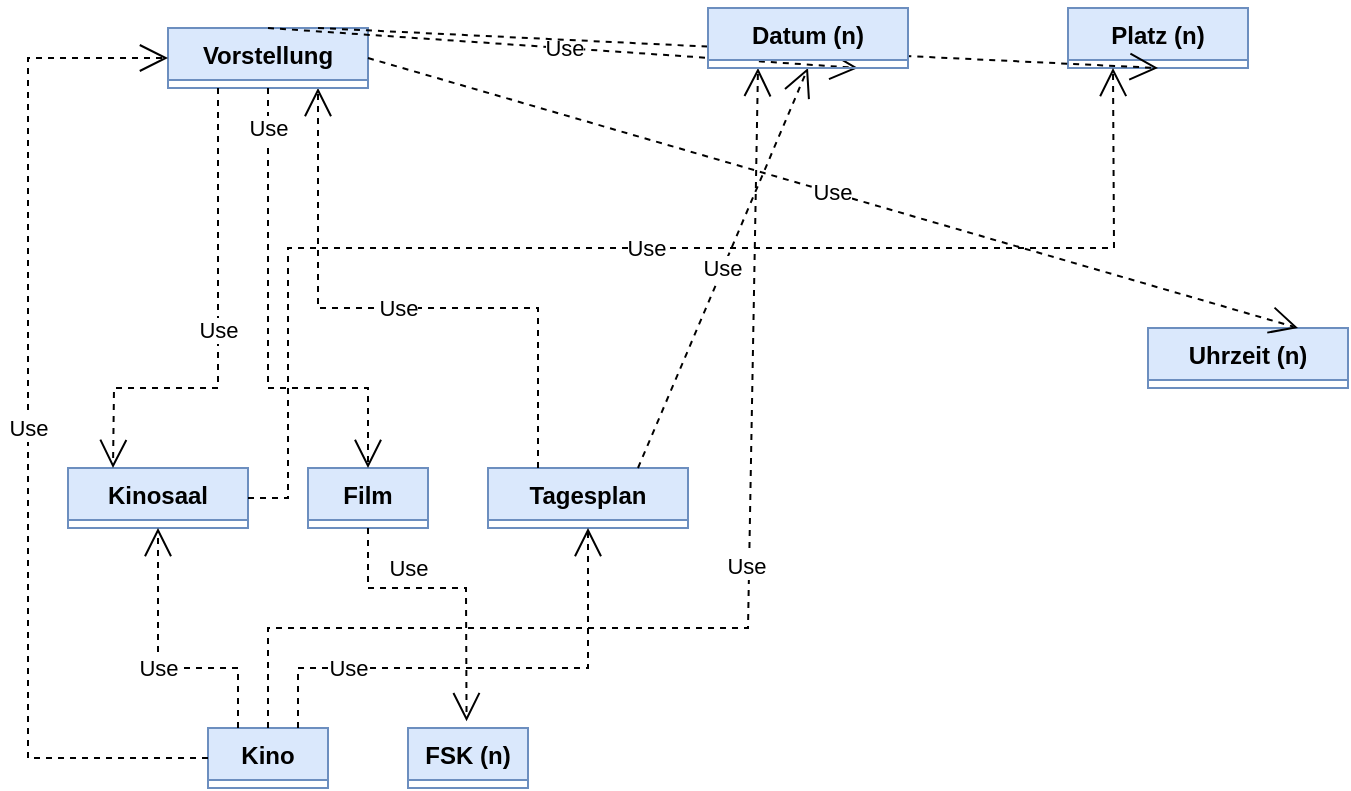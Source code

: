 <mxfile version="24.4.0" type="github">
  <diagram id="C5RBs43oDa-KdzZeNtuy" name="Page-1">
    <mxGraphModel dx="795" dy="505" grid="1" gridSize="10" guides="1" tooltips="1" connect="1" arrows="1" fold="1" page="1" pageScale="1" pageWidth="827" pageHeight="1169" math="0" shadow="0">
      <root>
        <mxCell id="WIyWlLk6GJQsqaUBKTNV-0" />
        <mxCell id="WIyWlLk6GJQsqaUBKTNV-1" parent="WIyWlLk6GJQsqaUBKTNV-0" />
        <mxCell id="4iuh3zrAZqDO1K-IALBD-0" value="Film" style="swimlane;fontStyle=1;align=center;verticalAlign=top;childLayout=stackLayout;horizontal=1;startSize=26;horizontalStack=0;resizeParent=1;resizeParentMax=0;resizeLast=0;collapsible=1;marginBottom=0;whiteSpace=wrap;html=1;fillColor=#dae8fc;strokeColor=#6c8ebf;" vertex="1" collapsed="1" parent="WIyWlLk6GJQsqaUBKTNV-1">
          <mxGeometry x="230" y="320" width="60" height="30" as="geometry">
            <mxRectangle x="345" y="680" width="190" height="210" as="alternateBounds" />
          </mxGeometry>
        </mxCell>
        <mxCell id="4iuh3zrAZqDO1K-IALBD-1" value="- _title: String&lt;div&gt;- _laenge: int&lt;/div&gt;&lt;div&gt;- _fsk: FSK&lt;/div&gt;&lt;div&gt;- _ueberlaenge: boolean&lt;/div&gt;" style="text;strokeColor=none;fillColor=none;align=left;verticalAlign=top;spacingLeft=4;spacingRight=4;overflow=hidden;rotatable=0;points=[[0,0.5],[1,0.5]];portConstraint=eastwest;whiteSpace=wrap;html=1;" vertex="1" parent="4iuh3zrAZqDO1K-IALBD-0">
          <mxGeometry y="26" width="190" height="74" as="geometry" />
        </mxCell>
        <mxCell id="4iuh3zrAZqDO1K-IALBD-2" value="" style="line;strokeWidth=1;fillColor=none;align=left;verticalAlign=middle;spacingTop=-1;spacingLeft=3;spacingRight=3;rotatable=0;labelPosition=right;points=[];portConstraint=eastwest;strokeColor=inherit;" vertex="1" parent="4iuh3zrAZqDO1K-IALBD-0">
          <mxGeometry y="100" width="190" height="8" as="geometry" />
        </mxCell>
        <mxCell id="4iuh3zrAZqDO1K-IALBD-3" value="+ Film(String, String)&lt;div&gt;+ getTitle(): String&lt;/div&gt;&lt;div&gt;+ getLaenge(): int&lt;/div&gt;&lt;div&gt;+ getFSK(): int&lt;/div&gt;&lt;div&gt;+ hatUeberlaenge(): boolean&lt;/div&gt;&lt;div&gt;+ getFormatiertenString(): String&lt;/div&gt;" style="text;strokeColor=none;fillColor=none;align=left;verticalAlign=top;spacingLeft=4;spacingRight=4;overflow=hidden;rotatable=0;points=[[0,0.5],[1,0.5]];portConstraint=eastwest;whiteSpace=wrap;html=1;" vertex="1" parent="4iuh3zrAZqDO1K-IALBD-0">
          <mxGeometry y="108" width="190" height="102" as="geometry" />
        </mxCell>
        <mxCell id="4iuh3zrAZqDO1K-IALBD-4" value="Kino" style="swimlane;fontStyle=1;align=center;verticalAlign=top;childLayout=stackLayout;horizontal=1;startSize=26;horizontalStack=0;resizeParent=1;resizeParentMax=0;resizeLast=0;collapsible=1;marginBottom=0;whiteSpace=wrap;html=1;fillColor=#dae8fc;strokeColor=#6c8ebf;" vertex="1" collapsed="1" parent="WIyWlLk6GJQsqaUBKTNV-1">
          <mxGeometry x="180" y="450" width="60" height="30" as="geometry">
            <mxRectangle x="100" y="310" width="200" height="160" as="alternateBounds" />
          </mxGeometry>
        </mxCell>
        <mxCell id="4iuh3zrAZqDO1K-IALBD-5" value="- _kinosaele: List&amp;lt;Kinosaal&amp;gt;&lt;div&gt;- _tagesplaene: SortedMap&amp;lt;Datum, Tagesplan&amp;gt;&lt;/div&gt;" style="text;strokeColor=none;fillColor=none;align=left;verticalAlign=top;spacingLeft=4;spacingRight=4;overflow=hidden;rotatable=0;points=[[0,0.5],[1,0.5]];portConstraint=eastwest;whiteSpace=wrap;html=1;" vertex="1" parent="4iuh3zrAZqDO1K-IALBD-4">
          <mxGeometry y="26" width="200" height="54" as="geometry" />
        </mxCell>
        <mxCell id="4iuh3zrAZqDO1K-IALBD-6" value="" style="line;strokeWidth=1;fillColor=none;align=left;verticalAlign=middle;spacingTop=-1;spacingLeft=3;spacingRight=3;rotatable=0;labelPosition=right;points=[];portConstraint=eastwest;strokeColor=inherit;" vertex="1" parent="4iuh3zrAZqDO1K-IALBD-4">
          <mxGeometry y="80" width="200" height="8" as="geometry" />
        </mxCell>
        <mxCell id="4iuh3zrAZqDO1K-IALBD-7" value="+ Kino(Kinosaal[], Vorstellung[])&lt;div&gt;+ hatKinosaal(Kinosaal): boolean&lt;/div&gt;&lt;div&gt;+ getKinosaal(): List&amp;lt;Kinosaal&amp;gt;&lt;/div&gt;&lt;div&gt;+ getTagesplan(Datum): Tagesplan&lt;/div&gt;" style="text;strokeColor=none;fillColor=none;align=left;verticalAlign=top;spacingLeft=4;spacingRight=4;overflow=hidden;rotatable=0;points=[[0,0.5],[1,0.5]];portConstraint=eastwest;whiteSpace=wrap;html=1;" vertex="1" parent="4iuh3zrAZqDO1K-IALBD-4">
          <mxGeometry y="88" width="200" height="72" as="geometry" />
        </mxCell>
        <mxCell id="4iuh3zrAZqDO1K-IALBD-18" value="Kinosaal" style="swimlane;fontStyle=1;align=center;verticalAlign=top;childLayout=stackLayout;horizontal=1;startSize=26;horizontalStack=0;resizeParent=1;resizeParentMax=0;resizeLast=0;collapsible=1;marginBottom=0;whiteSpace=wrap;html=1;fillColor=#dae8fc;strokeColor=#6c8ebf;" vertex="1" collapsed="1" parent="WIyWlLk6GJQsqaUBKTNV-1">
          <mxGeometry x="110" y="320" width="90" height="30" as="geometry">
            <mxRectangle x="30" y="30" width="210" height="190" as="alternateBounds" />
          </mxGeometry>
        </mxCell>
        <mxCell id="4iuh3zrAZqDO1K-IALBD-19" value="- _name: String&lt;div&gt;- _anzahlReihen: int&lt;/div&gt;&lt;div&gt;- _anzahlSitzplaetzeProReihe: int&lt;/div&gt;" style="text;strokeColor=none;fillColor=none;align=left;verticalAlign=top;spacingLeft=4;spacingRight=4;overflow=hidden;rotatable=0;points=[[0,0.5],[1,0.5]];portConstraint=eastwest;whiteSpace=wrap;html=1;" vertex="1" parent="4iuh3zrAZqDO1K-IALBD-18">
          <mxGeometry y="26" width="210" height="54" as="geometry" />
        </mxCell>
        <mxCell id="4iuh3zrAZqDO1K-IALBD-20" value="" style="line;strokeWidth=1;fillColor=none;align=left;verticalAlign=middle;spacingTop=-1;spacingLeft=3;spacingRight=3;rotatable=0;labelPosition=right;points=[];portConstraint=eastwest;strokeColor=inherit;" vertex="1" parent="4iuh3zrAZqDO1K-IALBD-18">
          <mxGeometry y="80" width="210" height="8" as="geometry" />
        </mxCell>
        <mxCell id="4iuh3zrAZqDO1K-IALBD-21" value="+ Kinosaal(String, int, int)&lt;br&gt;&lt;div&gt;+ getName(): String&lt;/div&gt;&lt;div&gt;+ getAnzahlReihen(): int&lt;/div&gt;&lt;div&gt;+ getAnzahlSitzplaetzeProReihe(): int&lt;/div&gt;&lt;div&gt;+ getPlaetze(): List&amp;lt;Platz&amp;gt;&lt;/div&gt;&lt;div&gt;+ hatPlatz(): boolean&lt;/div&gt;" style="text;strokeColor=none;fillColor=none;align=left;verticalAlign=top;spacingLeft=4;spacingRight=4;overflow=hidden;rotatable=0;points=[[0,0.5],[1,0.5]];portConstraint=eastwest;whiteSpace=wrap;html=1;" vertex="1" parent="4iuh3zrAZqDO1K-IALBD-18">
          <mxGeometry y="88" width="210" height="102" as="geometry" />
        </mxCell>
        <mxCell id="4iuh3zrAZqDO1K-IALBD-22" value="Platz (n)" style="swimlane;fontStyle=1;align=center;verticalAlign=top;childLayout=stackLayout;horizontal=1;startSize=26;horizontalStack=0;resizeParent=1;resizeParentMax=0;resizeLast=0;collapsible=1;marginBottom=0;whiteSpace=wrap;html=1;fillColor=#dae8fc;strokeColor=#6c8ebf;" vertex="1" collapsed="1" parent="WIyWlLk6GJQsqaUBKTNV-1">
          <mxGeometry x="610" y="90" width="90" height="30" as="geometry">
            <mxRectangle x="550" y="60" width="200" height="160" as="alternateBounds" />
          </mxGeometry>
        </mxCell>
        <mxCell id="4iuh3zrAZqDO1K-IALBD-23" value="-" style="text;strokeColor=none;fillColor=none;align=left;verticalAlign=top;spacingLeft=4;spacingRight=4;overflow=hidden;rotatable=0;points=[[0,0.5],[1,0.5]];portConstraint=eastwest;whiteSpace=wrap;html=1;" vertex="1" parent="4iuh3zrAZqDO1K-IALBD-22">
          <mxGeometry y="26" width="200" height="54" as="geometry" />
        </mxCell>
        <mxCell id="4iuh3zrAZqDO1K-IALBD-24" value="" style="line;strokeWidth=1;fillColor=none;align=left;verticalAlign=middle;spacingTop=-1;spacingLeft=3;spacingRight=3;rotatable=0;labelPosition=right;points=[];portConstraint=eastwest;strokeColor=inherit;" vertex="1" parent="4iuh3zrAZqDO1K-IALBD-22">
          <mxGeometry y="80" width="200" height="8" as="geometry" />
        </mxCell>
        <mxCell id="4iuh3zrAZqDO1K-IALBD-25" value="+" style="text;strokeColor=none;fillColor=none;align=left;verticalAlign=top;spacingLeft=4;spacingRight=4;overflow=hidden;rotatable=0;points=[[0,0.5],[1,0.5]];portConstraint=eastwest;whiteSpace=wrap;html=1;" vertex="1" parent="4iuh3zrAZqDO1K-IALBD-22">
          <mxGeometry y="88" width="200" height="72" as="geometry" />
        </mxCell>
        <mxCell id="4iuh3zrAZqDO1K-IALBD-26" value="Tagesplan" style="swimlane;fontStyle=1;align=center;verticalAlign=top;childLayout=stackLayout;horizontal=1;startSize=26;horizontalStack=0;resizeParent=1;resizeParentMax=0;resizeLast=0;collapsible=1;marginBottom=0;whiteSpace=wrap;html=1;fillColor=#dae8fc;strokeColor=#6c8ebf;" vertex="1" collapsed="1" parent="WIyWlLk6GJQsqaUBKTNV-1">
          <mxGeometry x="320" y="320" width="100" height="30" as="geometry">
            <mxRectangle x="330" y="190" width="230" height="190" as="alternateBounds" />
          </mxGeometry>
        </mxCell>
        <mxCell id="4iuh3zrAZqDO1K-IALBD-27" value="- _tag: Datum&lt;div&gt;- _vorstellungen(): List&amp;lt;Vorstellung&amp;gt;&lt;/div&gt;&lt;div&gt;- _vergleichNachAnfangszeit:&amp;nbsp;&lt;/div&gt;&lt;div&gt;&lt;span style=&quot;background-color: initial;&quot;&gt;Comparator&amp;lt;Vorstellung&amp;gt;&lt;/span&gt;&lt;/div&gt;" style="text;strokeColor=none;fillColor=none;align=left;verticalAlign=top;spacingLeft=4;spacingRight=4;overflow=hidden;rotatable=0;points=[[0,0.5],[1,0.5]];portConstraint=eastwest;whiteSpace=wrap;html=1;" vertex="1" parent="4iuh3zrAZqDO1K-IALBD-26">
          <mxGeometry y="26" width="230" height="74" as="geometry" />
        </mxCell>
        <mxCell id="4iuh3zrAZqDO1K-IALBD-28" value="" style="line;strokeWidth=1;fillColor=none;align=left;verticalAlign=middle;spacingTop=-1;spacingLeft=3;spacingRight=3;rotatable=0;labelPosition=right;points=[];portConstraint=eastwest;strokeColor=inherit;" vertex="1" parent="4iuh3zrAZqDO1K-IALBD-26">
          <mxGeometry y="100" width="230" height="8" as="geometry" />
        </mxCell>
        <mxCell id="4iuh3zrAZqDO1K-IALBD-29" value="+ Tagesplan(Datum)&lt;div&gt;+ getDatum(): Datum&lt;/div&gt;&lt;div&gt;+ fuegeVorstellungHinzu(Vorstellung): void&lt;/div&gt;&lt;div&gt;+ getVorstellungen(): List&amp;lt;Vorstellung&amp;gt;&lt;/div&gt;" style="text;strokeColor=none;fillColor=none;align=left;verticalAlign=top;spacingLeft=4;spacingRight=4;overflow=hidden;rotatable=0;points=[[0,0.5],[1,0.5]];portConstraint=eastwest;whiteSpace=wrap;html=1;" vertex="1" parent="4iuh3zrAZqDO1K-IALBD-26">
          <mxGeometry y="108" width="230" height="82" as="geometry" />
        </mxCell>
        <mxCell id="4iuh3zrAZqDO1K-IALBD-30" value="FSK (n)" style="swimlane;fontStyle=1;align=center;verticalAlign=top;childLayout=stackLayout;horizontal=1;startSize=26;horizontalStack=0;resizeParent=1;resizeParentMax=0;resizeLast=0;collapsible=1;marginBottom=0;whiteSpace=wrap;html=1;fillColor=#dae8fc;strokeColor=#6c8ebf;" vertex="1" collapsed="1" parent="WIyWlLk6GJQsqaUBKTNV-1">
          <mxGeometry x="280" y="450" width="60" height="30" as="geometry">
            <mxRectangle x="340" y="470" width="200" height="160" as="alternateBounds" />
          </mxGeometry>
        </mxCell>
        <mxCell id="4iuh3zrAZqDO1K-IALBD-31" value="-" style="text;strokeColor=none;fillColor=none;align=left;verticalAlign=top;spacingLeft=4;spacingRight=4;overflow=hidden;rotatable=0;points=[[0,0.5],[1,0.5]];portConstraint=eastwest;whiteSpace=wrap;html=1;" vertex="1" parent="4iuh3zrAZqDO1K-IALBD-30">
          <mxGeometry y="26" width="200" height="54" as="geometry" />
        </mxCell>
        <mxCell id="4iuh3zrAZqDO1K-IALBD-32" value="" style="line;strokeWidth=1;fillColor=none;align=left;verticalAlign=middle;spacingTop=-1;spacingLeft=3;spacingRight=3;rotatable=0;labelPosition=right;points=[];portConstraint=eastwest;strokeColor=inherit;" vertex="1" parent="4iuh3zrAZqDO1K-IALBD-30">
          <mxGeometry y="80" width="200" height="8" as="geometry" />
        </mxCell>
        <mxCell id="4iuh3zrAZqDO1K-IALBD-33" value="+" style="text;strokeColor=none;fillColor=none;align=left;verticalAlign=top;spacingLeft=4;spacingRight=4;overflow=hidden;rotatable=0;points=[[0,0.5],[1,0.5]];portConstraint=eastwest;whiteSpace=wrap;html=1;" vertex="1" parent="4iuh3zrAZqDO1K-IALBD-30">
          <mxGeometry y="88" width="200" height="72" as="geometry" />
        </mxCell>
        <mxCell id="4iuh3zrAZqDO1K-IALBD-34" value="Use" style="endArrow=open;endSize=12;dashed=1;html=1;rounded=0;exitX=0.5;exitY=1;exitDx=0;exitDy=0;entryX=0.488;entryY=-0.114;entryDx=0;entryDy=0;entryPerimeter=0;" edge="1" parent="WIyWlLk6GJQsqaUBKTNV-1" source="4iuh3zrAZqDO1K-IALBD-0" target="4iuh3zrAZqDO1K-IALBD-30">
          <mxGeometry x="-0.313" y="10" width="160" relative="1" as="geometry">
            <mxPoint x="260" y="690" as="sourcePoint" />
            <mxPoint x="440" y="630" as="targetPoint" />
            <Array as="points">
              <mxPoint x="260" y="380" />
              <mxPoint x="309" y="380" />
            </Array>
            <mxPoint as="offset" />
          </mxGeometry>
        </mxCell>
        <mxCell id="4iuh3zrAZqDO1K-IALBD-35" value="Use" style="endArrow=open;endSize=12;dashed=1;html=1;rounded=0;exitX=0.25;exitY=0;exitDx=0;exitDy=0;entryX=0.5;entryY=1;entryDx=0;entryDy=0;" edge="1" parent="WIyWlLk6GJQsqaUBKTNV-1" source="4iuh3zrAZqDO1K-IALBD-4" target="4iuh3zrAZqDO1K-IALBD-18">
          <mxGeometry width="160" relative="1" as="geometry">
            <mxPoint x="240" y="480" as="sourcePoint" />
            <mxPoint x="150" y="350" as="targetPoint" />
            <Array as="points">
              <mxPoint x="195" y="420" />
              <mxPoint x="155" y="420" />
            </Array>
          </mxGeometry>
        </mxCell>
        <mxCell id="4iuh3zrAZqDO1K-IALBD-36" value="Use" style="endArrow=open;endSize=12;dashed=1;html=1;rounded=0;exitX=0.75;exitY=0;exitDx=0;exitDy=0;entryX=0.5;entryY=1;entryDx=0;entryDy=0;" edge="1" parent="WIyWlLk6GJQsqaUBKTNV-1" source="4iuh3zrAZqDO1K-IALBD-4" target="4iuh3zrAZqDO1K-IALBD-26">
          <mxGeometry x="-0.551" width="160" relative="1" as="geometry">
            <mxPoint x="280" y="330" as="sourcePoint" />
            <mxPoint x="440" y="330" as="targetPoint" />
            <Array as="points">
              <mxPoint x="225" y="420" />
              <mxPoint x="370" y="420" />
            </Array>
            <mxPoint as="offset" />
          </mxGeometry>
        </mxCell>
        <mxCell id="4iuh3zrAZqDO1K-IALBD-37" value="Use" style="endArrow=open;endSize=12;dashed=1;html=1;rounded=0;exitX=0.5;exitY=0;exitDx=0;exitDy=0;entryX=0.25;entryY=1;entryDx=0;entryDy=0;" edge="1" parent="WIyWlLk6GJQsqaUBKTNV-1" source="4iuh3zrAZqDO1K-IALBD-4" target="4iuh3zrAZqDO1K-IALBD-55">
          <mxGeometry x="0.125" y="2" width="160" relative="1" as="geometry">
            <mxPoint x="320" y="330" as="sourcePoint" />
            <mxPoint x="470" y="134.0" as="targetPoint" />
            <Array as="points">
              <mxPoint x="210" y="400" />
              <mxPoint x="450" y="400" />
            </Array>
            <mxPoint as="offset" />
          </mxGeometry>
        </mxCell>
        <mxCell id="4iuh3zrAZqDO1K-IALBD-38" value="Use" style="endArrow=open;endSize=12;dashed=1;html=1;rounded=0;exitX=0.75;exitY=0;exitDx=0;exitDy=0;entryX=0.5;entryY=1;entryDx=0;entryDy=0;" edge="1" parent="WIyWlLk6GJQsqaUBKTNV-1" source="4iuh3zrAZqDO1K-IALBD-26" target="4iuh3zrAZqDO1K-IALBD-55">
          <mxGeometry width="160" relative="1" as="geometry">
            <mxPoint x="320" y="330" as="sourcePoint" />
            <mxPoint x="520" y="134.0" as="targetPoint" />
          </mxGeometry>
        </mxCell>
        <mxCell id="4iuh3zrAZqDO1K-IALBD-39" value="Use" style="endArrow=open;endSize=12;dashed=1;html=1;rounded=0;exitX=0.25;exitY=0;exitDx=0;exitDy=0;entryX=0.75;entryY=1;entryDx=0;entryDy=0;" edge="1" parent="WIyWlLk6GJQsqaUBKTNV-1" source="4iuh3zrAZqDO1K-IALBD-26" target="4iuh3zrAZqDO1K-IALBD-40">
          <mxGeometry width="160" relative="1" as="geometry">
            <mxPoint x="230" y="330" as="sourcePoint" />
            <mxPoint x="660" y="300" as="targetPoint" />
            <Array as="points">
              <mxPoint x="345" y="240" />
              <mxPoint x="235" y="240" />
            </Array>
          </mxGeometry>
        </mxCell>
        <mxCell id="4iuh3zrAZqDO1K-IALBD-40" value="Vorstellung" style="swimlane;fontStyle=1;align=center;verticalAlign=top;childLayout=stackLayout;horizontal=1;startSize=26;horizontalStack=0;resizeParent=1;resizeParentMax=0;resizeLast=0;collapsible=1;marginBottom=0;whiteSpace=wrap;html=1;fillColor=#dae8fc;strokeColor=#6c8ebf;" vertex="1" collapsed="1" parent="WIyWlLk6GJQsqaUBKTNV-1">
          <mxGeometry x="160" y="100" width="100" height="30" as="geometry">
            <mxRectangle x="570" y="340" width="240" height="440" as="alternateBounds" />
          </mxGeometry>
        </mxCell>
        <mxCell id="4iuh3zrAZqDO1K-IALBD-41" value="- _kinosaal: Kinosaal&lt;div&gt;- _film: Film&lt;/div&gt;&lt;div&gt;- _anfangszeit: Uhrzeit&lt;/div&gt;&lt;div&gt;- _endzeit: Uhrzeit&lt;/div&gt;&lt;div&gt;- _datum: Datum&lt;/div&gt;&lt;div&gt;- _preis: int&lt;/div&gt;&lt;div&gt;- _verkauft: boolean[][]&lt;/div&gt;&lt;div&gt;- _anzahlVerkauftePlaetze: int&lt;/div&gt;" style="text;strokeColor=none;fillColor=none;align=left;verticalAlign=top;spacingLeft=4;spacingRight=4;overflow=hidden;rotatable=0;points=[[0,0.5],[1,0.5]];portConstraint=eastwest;whiteSpace=wrap;html=1;" vertex="1" parent="4iuh3zrAZqDO1K-IALBD-40">
          <mxGeometry y="26" width="240" height="124" as="geometry" />
        </mxCell>
        <mxCell id="4iuh3zrAZqDO1K-IALBD-42" value="" style="line;strokeWidth=1;fillColor=none;align=left;verticalAlign=middle;spacingTop=-1;spacingLeft=3;spacingRight=3;rotatable=0;labelPosition=right;points=[];portConstraint=eastwest;strokeColor=inherit;" vertex="1" parent="4iuh3zrAZqDO1K-IALBD-40">
          <mxGeometry y="150" width="240" height="8" as="geometry" />
        </mxCell>
        <mxCell id="4iuh3zrAZqDO1K-IALBD-43" value="+ Vorstellung(Kinosaal, Film, Uhrzeit, Uhrzeit, Datum int)&lt;div&gt;+ getKinosaal(): Kinosaal&lt;div&gt;+ getFilm(): Film&lt;/div&gt;&lt;div&gt;+ getAnfangszeit(): Uhrzeit&lt;/div&gt;&lt;div&gt;+ getEndzeit(): Uhrzeit&lt;/div&gt;&lt;div&gt;+ getDatum(): Datum&lt;/div&gt;&lt;div&gt;+ getPreis(): int&lt;/div&gt;&lt;/div&gt;&lt;div&gt;+ hatPlatz(Platz): boolean&lt;/div&gt;&lt;div&gt;+ hatPlaetze(Set&amp;lt;Platz&amp;gt;): boolean&lt;/div&gt;&lt;div&gt;+ istPlatzVerkauft(): boolean&lt;/div&gt;&lt;div&gt;+ getPreisfuerPlaetze(set&amp;lt;Platz&amp;gt;): int&lt;/div&gt;&lt;div&gt;+ verkaufePlatz(Platz): void&lt;/div&gt;&lt;div&gt;+ stonierePlatz(Platz): void&lt;/div&gt;&lt;div&gt;+ getAnzahlVerkauftePlaetze(): int&lt;/div&gt;&lt;div&gt;+ verkaufePlaetze(Set&amp;lt;Platz&amp;gt;): void&lt;/div&gt;&lt;div&gt;+ stonierePlaetze(Set&amp;lt;Platz&amp;gt;): void&lt;/div&gt;&lt;div&gt;+ sindVerkaufbar(Set&amp;lt;Platz&amp;gt;): boolean&lt;/div&gt;&lt;div&gt;+ sindStonierbar(Set&amp;lt;Platz&amp;gt;): boolean&lt;/div&gt;&lt;div&gt;&lt;br&gt;&lt;/div&gt;" style="text;strokeColor=none;fillColor=none;align=left;verticalAlign=top;spacingLeft=4;spacingRight=4;overflow=hidden;rotatable=0;points=[[0,0.5],[1,0.5]];portConstraint=eastwest;whiteSpace=wrap;html=1;" vertex="1" parent="4iuh3zrAZqDO1K-IALBD-40">
          <mxGeometry y="158" width="240" height="282" as="geometry" />
        </mxCell>
        <mxCell id="4iuh3zrAZqDO1K-IALBD-44" value="Use" style="endArrow=open;endSize=12;dashed=1;html=1;rounded=0;exitX=0;exitY=0.5;exitDx=0;exitDy=0;entryX=0;entryY=0.5;entryDx=0;entryDy=0;" edge="1" parent="WIyWlLk6GJQsqaUBKTNV-1" source="4iuh3zrAZqDO1K-IALBD-4" target="4iuh3zrAZqDO1K-IALBD-40">
          <mxGeometry width="160" relative="1" as="geometry">
            <mxPoint x="104.74" y="450.51" as="sourcePoint" />
            <mxPoint x="100" y="100" as="targetPoint" />
            <Array as="points">
              <mxPoint x="90" y="465" />
              <mxPoint x="90" y="115" />
            </Array>
          </mxGeometry>
        </mxCell>
        <mxCell id="4iuh3zrAZqDO1K-IALBD-45" value="Use" style="endArrow=open;endSize=12;dashed=1;html=1;rounded=0;exitX=1;exitY=0.5;exitDx=0;exitDy=0;entryX=0.25;entryY=1;entryDx=0;entryDy=0;" edge="1" parent="WIyWlLk6GJQsqaUBKTNV-1" source="4iuh3zrAZqDO1K-IALBD-18" target="4iuh3zrAZqDO1K-IALBD-22">
          <mxGeometry width="160" relative="1" as="geometry">
            <mxPoint x="350" y="240" as="sourcePoint" />
            <mxPoint x="510" y="240" as="targetPoint" />
            <Array as="points">
              <mxPoint x="220" y="335" />
              <mxPoint x="220" y="210" />
              <mxPoint x="633" y="210" />
            </Array>
          </mxGeometry>
        </mxCell>
        <mxCell id="4iuh3zrAZqDO1K-IALBD-46" value="Use" style="endArrow=open;endSize=12;dashed=1;html=1;rounded=0;exitX=0.25;exitY=1;exitDx=0;exitDy=0;entryX=0.25;entryY=0;entryDx=0;entryDy=0;" edge="1" parent="WIyWlLk6GJQsqaUBKTNV-1" source="4iuh3zrAZqDO1K-IALBD-40" target="4iuh3zrAZqDO1K-IALBD-18">
          <mxGeometry width="160" relative="1" as="geometry">
            <mxPoint x="440" y="350" as="sourcePoint" />
            <mxPoint x="600" y="350" as="targetPoint" />
            <Array as="points">
              <mxPoint x="185" y="280" />
              <mxPoint x="133" y="280" />
            </Array>
          </mxGeometry>
        </mxCell>
        <mxCell id="4iuh3zrAZqDO1K-IALBD-47" value="Use" style="endArrow=open;endSize=12;dashed=1;html=1;rounded=0;exitX=0.5;exitY=1;exitDx=0;exitDy=0;entryX=0.5;entryY=0;entryDx=0;entryDy=0;" edge="1" parent="WIyWlLk6GJQsqaUBKTNV-1" source="4iuh3zrAZqDO1K-IALBD-40" target="4iuh3zrAZqDO1K-IALBD-0">
          <mxGeometry x="-0.833" width="160" relative="1" as="geometry">
            <mxPoint x="440" y="350" as="sourcePoint" />
            <mxPoint x="470" y="680" as="targetPoint" />
            <Array as="points">
              <mxPoint x="210" y="280" />
              <mxPoint x="260" y="280" />
            </Array>
            <mxPoint as="offset" />
          </mxGeometry>
        </mxCell>
        <mxCell id="4iuh3zrAZqDO1K-IALBD-48" value="Uhrzeit (n)" style="swimlane;fontStyle=1;align=center;verticalAlign=top;childLayout=stackLayout;horizontal=1;startSize=26;horizontalStack=0;resizeParent=1;resizeParentMax=0;resizeLast=0;collapsible=1;marginBottom=0;whiteSpace=wrap;html=1;fillColor=#dae8fc;strokeColor=#6c8ebf;" vertex="1" collapsed="1" parent="WIyWlLk6GJQsqaUBKTNV-1">
          <mxGeometry x="650" y="250" width="100" height="30" as="geometry">
            <mxRectangle x="30" y="390" width="240" height="440" as="alternateBounds" />
          </mxGeometry>
        </mxCell>
        <mxCell id="4iuh3zrAZqDO1K-IALBD-49" value="-" style="text;strokeColor=none;fillColor=none;align=left;verticalAlign=top;spacingLeft=4;spacingRight=4;overflow=hidden;rotatable=0;points=[[0,0.5],[1,0.5]];portConstraint=eastwest;whiteSpace=wrap;html=1;" vertex="1" parent="4iuh3zrAZqDO1K-IALBD-48">
          <mxGeometry y="26" width="240" height="124" as="geometry" />
        </mxCell>
        <mxCell id="4iuh3zrAZqDO1K-IALBD-50" value="" style="line;strokeWidth=1;fillColor=none;align=left;verticalAlign=middle;spacingTop=-1;spacingLeft=3;spacingRight=3;rotatable=0;labelPosition=right;points=[];portConstraint=eastwest;strokeColor=inherit;" vertex="1" parent="4iuh3zrAZqDO1K-IALBD-48">
          <mxGeometry y="150" width="240" height="8" as="geometry" />
        </mxCell>
        <mxCell id="4iuh3zrAZqDO1K-IALBD-51" value="&lt;div&gt;+&amp;nbsp;&lt;/div&gt;" style="text;strokeColor=none;fillColor=none;align=left;verticalAlign=top;spacingLeft=4;spacingRight=4;overflow=hidden;rotatable=0;points=[[0,0.5],[1,0.5]];portConstraint=eastwest;whiteSpace=wrap;html=1;" vertex="1" parent="4iuh3zrAZqDO1K-IALBD-48">
          <mxGeometry y="158" width="240" height="282" as="geometry" />
        </mxCell>
        <mxCell id="4iuh3zrAZqDO1K-IALBD-52" value="Use" style="endArrow=open;endSize=12;dashed=1;html=1;rounded=0;exitX=1;exitY=0.5;exitDx=0;exitDy=0;entryX=0.75;entryY=0;entryDx=0;entryDy=0;" edge="1" parent="WIyWlLk6GJQsqaUBKTNV-1" source="4iuh3zrAZqDO1K-IALBD-40" target="4iuh3zrAZqDO1K-IALBD-48">
          <mxGeometry width="160" relative="1" as="geometry">
            <mxPoint x="440" y="440" as="sourcePoint" />
            <mxPoint x="600" y="440" as="targetPoint" />
          </mxGeometry>
        </mxCell>
        <mxCell id="4iuh3zrAZqDO1K-IALBD-53" value="Use" style="endArrow=open;endSize=12;dashed=1;html=1;rounded=0;exitX=0.5;exitY=0;exitDx=0;exitDy=0;entryX=0.75;entryY=1;entryDx=0;entryDy=0;" edge="1" parent="WIyWlLk6GJQsqaUBKTNV-1" source="4iuh3zrAZqDO1K-IALBD-40" target="4iuh3zrAZqDO1K-IALBD-55">
          <mxGeometry width="160" relative="1" as="geometry">
            <mxPoint x="440" y="310" as="sourcePoint" />
            <mxPoint x="570" y="117" as="targetPoint" />
          </mxGeometry>
        </mxCell>
        <mxCell id="4iuh3zrAZqDO1K-IALBD-54" value="Use" style="endArrow=open;endSize=12;dashed=1;html=1;rounded=0;exitX=0.75;exitY=0;exitDx=0;exitDy=0;entryX=0.5;entryY=1;entryDx=0;entryDy=0;" edge="1" parent="WIyWlLk6GJQsqaUBKTNV-1" source="4iuh3zrAZqDO1K-IALBD-40" target="4iuh3zrAZqDO1K-IALBD-22">
          <mxGeometry width="160" relative="1" as="geometry">
            <mxPoint x="440" y="290" as="sourcePoint" />
            <mxPoint x="600" y="290" as="targetPoint" />
          </mxGeometry>
        </mxCell>
        <mxCell id="4iuh3zrAZqDO1K-IALBD-55" value="Datum (n)" style="swimlane;fontStyle=1;align=center;verticalAlign=top;childLayout=stackLayout;horizontal=1;startSize=26;horizontalStack=0;resizeParent=1;resizeParentMax=0;resizeLast=0;collapsible=1;marginBottom=0;whiteSpace=wrap;html=1;fillColor=#dae8fc;strokeColor=#6c8ebf;" vertex="1" collapsed="1" parent="WIyWlLk6GJQsqaUBKTNV-1">
          <mxGeometry x="430" y="90" width="100" height="30" as="geometry">
            <mxRectangle x="330" y="190" width="230" height="190" as="alternateBounds" />
          </mxGeometry>
        </mxCell>
        <mxCell id="4iuh3zrAZqDO1K-IALBD-56" value="- _tag: Datum&lt;div&gt;- _vorstellungen(): List&amp;lt;Vorstellung&amp;gt;&lt;/div&gt;&lt;div&gt;- _vergleichNachAnfangszeit:&amp;nbsp;&lt;/div&gt;&lt;div&gt;&lt;span style=&quot;background-color: initial;&quot;&gt;Comparator&amp;lt;Vorstellung&amp;gt;&lt;/span&gt;&lt;/div&gt;" style="text;strokeColor=none;fillColor=none;align=left;verticalAlign=top;spacingLeft=4;spacingRight=4;overflow=hidden;rotatable=0;points=[[0,0.5],[1,0.5]];portConstraint=eastwest;whiteSpace=wrap;html=1;" vertex="1" parent="4iuh3zrAZqDO1K-IALBD-55">
          <mxGeometry y="26" width="230" height="74" as="geometry" />
        </mxCell>
        <mxCell id="4iuh3zrAZqDO1K-IALBD-57" value="" style="line;strokeWidth=1;fillColor=none;align=left;verticalAlign=middle;spacingTop=-1;spacingLeft=3;spacingRight=3;rotatable=0;labelPosition=right;points=[];portConstraint=eastwest;strokeColor=inherit;" vertex="1" parent="4iuh3zrAZqDO1K-IALBD-55">
          <mxGeometry y="100" width="230" height="8" as="geometry" />
        </mxCell>
        <mxCell id="4iuh3zrAZqDO1K-IALBD-58" value="+ Tagesplan(Datum)&lt;div&gt;+ getDatum(): Datum&lt;/div&gt;&lt;div&gt;+ fuegeVorstellungHinzu(Vorstellung): void&lt;/div&gt;&lt;div&gt;+ getVorstellungen(): List&amp;lt;Vorstellung&amp;gt;&lt;/div&gt;" style="text;strokeColor=none;fillColor=none;align=left;verticalAlign=top;spacingLeft=4;spacingRight=4;overflow=hidden;rotatable=0;points=[[0,0.5],[1,0.5]];portConstraint=eastwest;whiteSpace=wrap;html=1;" vertex="1" parent="4iuh3zrAZqDO1K-IALBD-55">
          <mxGeometry y="108" width="230" height="82" as="geometry" />
        </mxCell>
      </root>
    </mxGraphModel>
  </diagram>
</mxfile>

